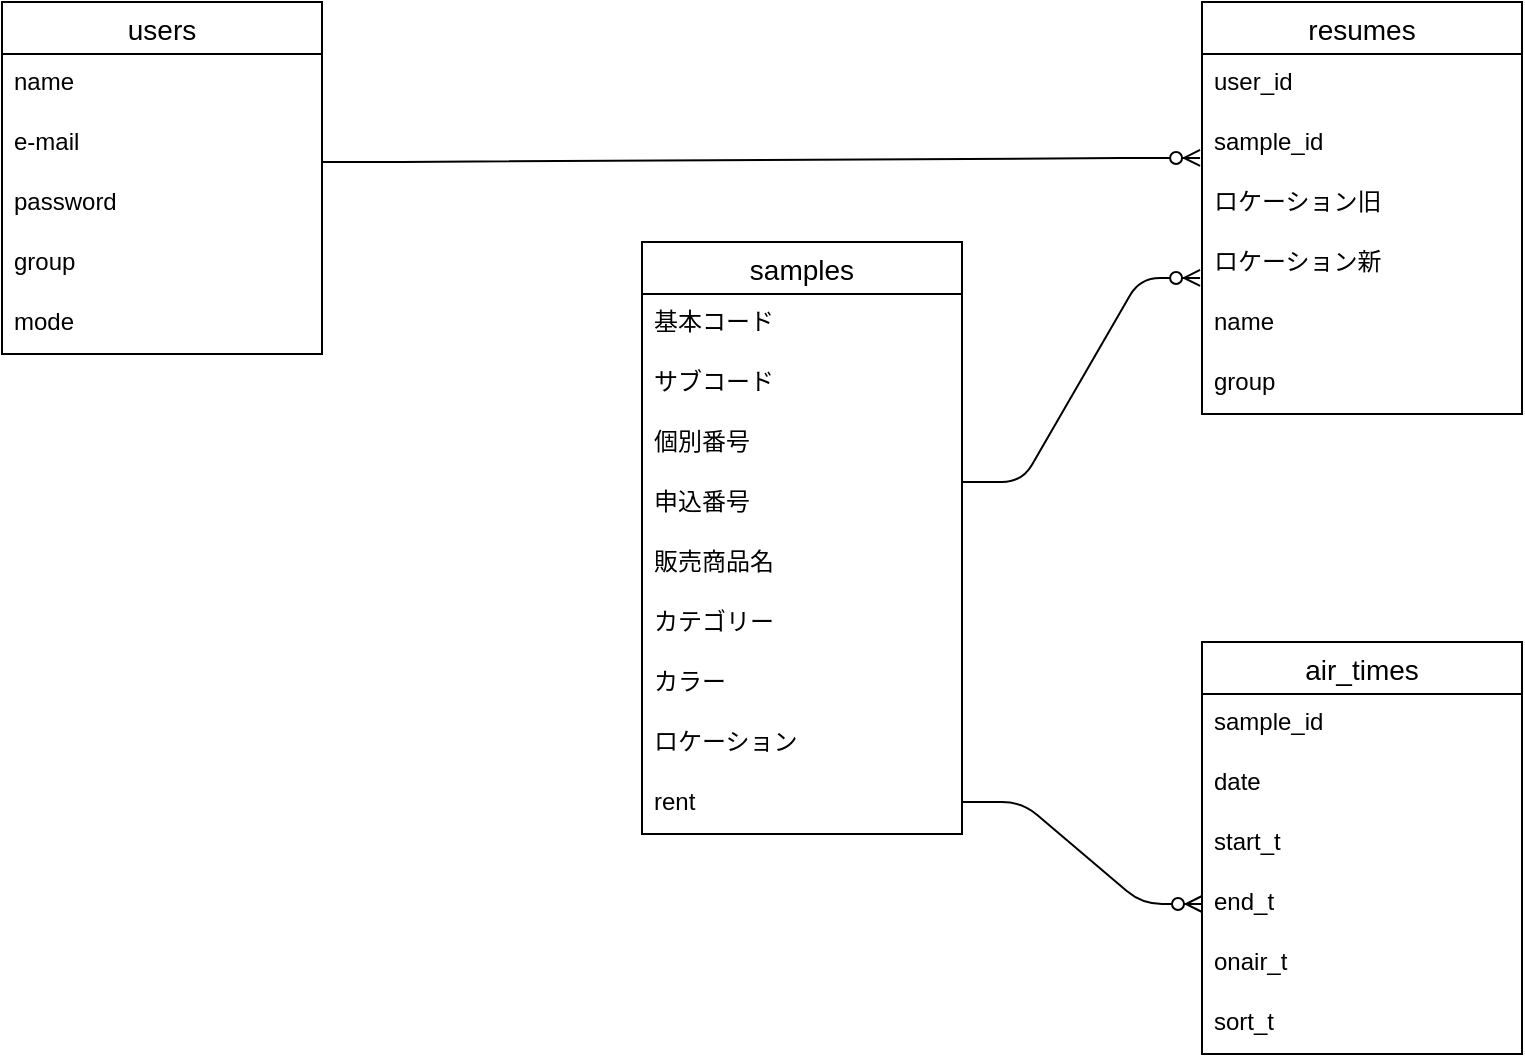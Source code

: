 <mxfile version="13.6.5">
    <diagram id="B_90u8P6B4O4JWauWyJ-" name="ページ1">
        <mxGraphModel dx="988" dy="697" grid="1" gridSize="10" guides="1" tooltips="1" connect="1" arrows="1" fold="1" page="1" pageScale="1" pageWidth="827" pageHeight="1169" math="0" shadow="0">
            <root>
                <mxCell id="0"/>
                <mxCell id="1" parent="0"/>
                <mxCell id="33" value="users" style="swimlane;fontStyle=0;childLayout=stackLayout;horizontal=1;startSize=26;horizontalStack=0;resizeParent=1;resizeParentMax=0;resizeLast=0;collapsible=1;marginBottom=0;align=center;fontSize=14;" parent="1" vertex="1">
                    <mxGeometry x="40" y="40" width="160" height="176" as="geometry">
                        <mxRectangle x="50" y="50" width="70" height="26" as="alternateBounds"/>
                    </mxGeometry>
                </mxCell>
                <mxCell id="34" value="name" style="text;strokeColor=none;fillColor=none;spacingLeft=4;spacingRight=4;overflow=hidden;rotatable=0;points=[[0,0.5],[1,0.5]];portConstraint=eastwest;fontSize=12;" parent="33" vertex="1">
                    <mxGeometry y="26" width="160" height="30" as="geometry"/>
                </mxCell>
                <mxCell id="35" value="e-mail" style="text;strokeColor=none;fillColor=none;spacingLeft=4;spacingRight=4;overflow=hidden;rotatable=0;points=[[0,0.5],[1,0.5]];portConstraint=eastwest;fontSize=12;" parent="33" vertex="1">
                    <mxGeometry y="56" width="160" height="30" as="geometry"/>
                </mxCell>
                <mxCell id="36" value="password&#10;&#10;" style="text;spacingLeft=4;spacingRight=4;overflow=hidden;rotatable=0;points=[[0,0.5],[1,0.5]];portConstraint=eastwest;fontSize=12;" parent="33" vertex="1">
                    <mxGeometry y="86" width="160" height="30" as="geometry"/>
                </mxCell>
                <mxCell id="73" value="group" style="text;spacingLeft=4;spacingRight=4;overflow=hidden;rotatable=0;points=[[0,0.5],[1,0.5]];portConstraint=eastwest;fontSize=12;" parent="33" vertex="1">
                    <mxGeometry y="116" width="160" height="30" as="geometry"/>
                </mxCell>
                <mxCell id="74" value="mode" style="text;spacingLeft=4;spacingRight=4;overflow=hidden;rotatable=0;points=[[0,0.5],[1,0.5]];portConstraint=eastwest;fontSize=12;" parent="33" vertex="1">
                    <mxGeometry y="146" width="160" height="30" as="geometry"/>
                </mxCell>
                <mxCell id="45" value="resumes" style="swimlane;fontStyle=0;childLayout=stackLayout;horizontal=1;startSize=26;horizontalStack=0;resizeParent=1;resizeParentMax=0;resizeLast=0;collapsible=1;marginBottom=0;align=center;fontSize=14;" parent="1" vertex="1">
                    <mxGeometry x="640" y="40" width="160" height="206" as="geometry"/>
                </mxCell>
                <mxCell id="46" value="user_id" style="text;strokeColor=none;fillColor=none;spacingLeft=4;spacingRight=4;overflow=hidden;rotatable=0;points=[[0,0.5],[1,0.5]];portConstraint=eastwest;fontSize=12;" parent="45" vertex="1">
                    <mxGeometry y="26" width="160" height="30" as="geometry"/>
                </mxCell>
                <mxCell id="100" value="sample_id" style="text;strokeColor=none;fillColor=none;spacingLeft=4;spacingRight=4;overflow=hidden;rotatable=0;points=[[0,0.5],[1,0.5]];portConstraint=eastwest;fontSize=12;" parent="45" vertex="1">
                    <mxGeometry y="56" width="160" height="30" as="geometry"/>
                </mxCell>
                <mxCell id="47" value="ロケーション旧" style="text;strokeColor=none;fillColor=none;spacingLeft=4;spacingRight=4;overflow=hidden;rotatable=0;points=[[0,0.5],[1,0.5]];portConstraint=eastwest;fontSize=12;" parent="45" vertex="1">
                    <mxGeometry y="86" width="160" height="30" as="geometry"/>
                </mxCell>
                <mxCell id="48" value="ロケーション新" style="text;strokeColor=none;fillColor=none;spacingLeft=4;spacingRight=4;overflow=hidden;rotatable=0;points=[[0,0.5],[1,0.5]];portConstraint=eastwest;fontSize=12;" parent="45" vertex="1">
                    <mxGeometry y="116" width="160" height="30" as="geometry"/>
                </mxCell>
                <mxCell id="89" value="name" style="text;strokeColor=none;fillColor=none;spacingLeft=4;spacingRight=4;overflow=hidden;rotatable=0;points=[[0,0.5],[1,0.5]];portConstraint=eastwest;fontSize=12;" parent="45" vertex="1">
                    <mxGeometry y="146" width="160" height="30" as="geometry"/>
                </mxCell>
                <mxCell id="90" value="group" style="text;strokeColor=none;fillColor=none;spacingLeft=4;spacingRight=4;overflow=hidden;rotatable=0;points=[[0,0.5],[1,0.5]];portConstraint=eastwest;fontSize=12;" parent="45" vertex="1">
                    <mxGeometry y="176" width="160" height="30" as="geometry"/>
                </mxCell>
                <mxCell id="37" value="samples" style="swimlane;fontStyle=0;childLayout=stackLayout;horizontal=1;startSize=26;horizontalStack=0;resizeParent=1;resizeParentMax=0;resizeLast=0;collapsible=1;marginBottom=0;align=center;fontSize=14;" parent="1" vertex="1">
                    <mxGeometry x="360" y="160" width="160" height="296" as="geometry"/>
                </mxCell>
                <mxCell id="38" value="基本コード" style="text;strokeColor=none;fillColor=none;spacingLeft=4;spacingRight=4;overflow=hidden;rotatable=0;points=[[0,0.5],[1,0.5]];portConstraint=eastwest;fontSize=12;" parent="37" vertex="1">
                    <mxGeometry y="26" width="160" height="30" as="geometry"/>
                </mxCell>
                <mxCell id="99" value="サブコード" style="text;strokeColor=none;fillColor=none;spacingLeft=4;spacingRight=4;overflow=hidden;rotatable=0;points=[[0,0.5],[1,0.5]];portConstraint=eastwest;fontSize=12;" parent="37" vertex="1">
                    <mxGeometry y="56" width="160" height="30" as="geometry"/>
                </mxCell>
                <mxCell id="39" value="個別番号" style="text;strokeColor=none;fillColor=none;spacingLeft=4;spacingRight=4;overflow=hidden;rotatable=0;points=[[0,0.5],[1,0.5]];portConstraint=eastwest;fontSize=12;" parent="37" vertex="1">
                    <mxGeometry y="86" width="160" height="30" as="geometry"/>
                </mxCell>
                <mxCell id="40" value="申込番号" style="text;strokeColor=none;fillColor=none;spacingLeft=4;spacingRight=4;overflow=hidden;rotatable=0;points=[[0,0.5],[1,0.5]];portConstraint=eastwest;fontSize=12;" parent="37" vertex="1">
                    <mxGeometry y="116" width="160" height="30" as="geometry"/>
                </mxCell>
                <mxCell id="76" value="販売商品名" style="text;strokeColor=none;fillColor=none;spacingLeft=4;spacingRight=4;overflow=hidden;rotatable=0;points=[[0,0.5],[1,0.5]];portConstraint=eastwest;fontSize=12;" parent="37" vertex="1">
                    <mxGeometry y="146" width="160" height="30" as="geometry"/>
                </mxCell>
                <mxCell id="77" value="カテゴリー" style="text;strokeColor=none;fillColor=none;spacingLeft=4;spacingRight=4;overflow=hidden;rotatable=0;points=[[0,0.5],[1,0.5]];portConstraint=eastwest;fontSize=12;" parent="37" vertex="1">
                    <mxGeometry y="176" width="160" height="30" as="geometry"/>
                </mxCell>
                <mxCell id="78" value="カラー" style="text;strokeColor=none;fillColor=none;spacingLeft=4;spacingRight=4;overflow=hidden;rotatable=0;points=[[0,0.5],[1,0.5]];portConstraint=eastwest;fontSize=12;" parent="37" vertex="1">
                    <mxGeometry y="206" width="160" height="30" as="geometry"/>
                </mxCell>
                <mxCell id="79" value="ロケーション" style="text;strokeColor=none;fillColor=none;spacingLeft=4;spacingRight=4;overflow=hidden;rotatable=0;points=[[0,0.5],[1,0.5]];portConstraint=eastwest;fontSize=12;" parent="37" vertex="1">
                    <mxGeometry y="236" width="160" height="30" as="geometry"/>
                </mxCell>
                <mxCell id="80" value="rent" style="text;strokeColor=none;fillColor=none;spacingLeft=4;spacingRight=4;overflow=hidden;rotatable=0;points=[[0,0.5],[1,0.5]];portConstraint=eastwest;fontSize=12;" parent="37" vertex="1">
                    <mxGeometry y="266" width="160" height="30" as="geometry"/>
                </mxCell>
                <mxCell id="103" value="" style="edgeStyle=entityRelationEdgeStyle;fontSize=12;html=1;endArrow=ERzeroToMany;endFill=1;entryX=-0.006;entryY=0.733;entryDx=0;entryDy=0;entryPerimeter=0;" edge="1" parent="1" target="100">
                    <mxGeometry width="100" height="100" relative="1" as="geometry">
                        <mxPoint x="200" y="120" as="sourcePoint"/>
                        <mxPoint x="300" y="20" as="targetPoint"/>
                    </mxGeometry>
                </mxCell>
                <mxCell id="105" value="" style="edgeStyle=entityRelationEdgeStyle;fontSize=12;html=1;endArrow=ERzeroToMany;endFill=1;entryX=-0.006;entryY=0.733;entryDx=0;entryDy=0;entryPerimeter=0;" edge="1" parent="1" target="48">
                    <mxGeometry width="100" height="100" relative="1" as="geometry">
                        <mxPoint x="520" y="280" as="sourcePoint"/>
                        <mxPoint x="620" y="180" as="targetPoint"/>
                    </mxGeometry>
                </mxCell>
                <mxCell id="41" value="air_times" style="swimlane;fontStyle=0;childLayout=stackLayout;horizontal=1;startSize=26;horizontalStack=0;resizeParent=1;resizeParentMax=0;resizeLast=0;collapsible=1;marginBottom=0;align=center;fontSize=14;" parent="1" vertex="1">
                    <mxGeometry x="640" y="360" width="160" height="206" as="geometry"/>
                </mxCell>
                <mxCell id="42" value="sample_id" style="text;strokeColor=none;fillColor=none;spacingLeft=4;spacingRight=4;overflow=hidden;rotatable=0;points=[[0,0.5],[1,0.5]];portConstraint=eastwest;fontSize=12;" parent="41" vertex="1">
                    <mxGeometry y="26" width="160" height="30" as="geometry"/>
                </mxCell>
                <mxCell id="94" value="date" style="text;strokeColor=none;fillColor=none;spacingLeft=4;spacingRight=4;overflow=hidden;rotatable=0;points=[[0,0.5],[1,0.5]];portConstraint=eastwest;fontSize=12;" parent="41" vertex="1">
                    <mxGeometry y="56" width="160" height="30" as="geometry"/>
                </mxCell>
                <mxCell id="107" value="start_t" style="text;strokeColor=none;fillColor=none;spacingLeft=4;spacingRight=4;overflow=hidden;rotatable=0;points=[[0,0.5],[1,0.5]];portConstraint=eastwest;fontSize=12;" vertex="1" parent="41">
                    <mxGeometry y="86" width="160" height="30" as="geometry"/>
                </mxCell>
                <mxCell id="108" value="end_t" style="text;strokeColor=none;fillColor=none;spacingLeft=4;spacingRight=4;overflow=hidden;rotatable=0;points=[[0,0.5],[1,0.5]];portConstraint=eastwest;fontSize=12;" vertex="1" parent="41">
                    <mxGeometry y="116" width="160" height="30" as="geometry"/>
                </mxCell>
                <mxCell id="109" value="onair_t" style="text;strokeColor=none;fillColor=none;spacingLeft=4;spacingRight=4;overflow=hidden;rotatable=0;points=[[0,0.5],[1,0.5]];portConstraint=eastwest;fontSize=12;" vertex="1" parent="41">
                    <mxGeometry y="146" width="160" height="30" as="geometry"/>
                </mxCell>
                <mxCell id="110" value="sort_t" style="text;strokeColor=none;fillColor=none;spacingLeft=4;spacingRight=4;overflow=hidden;rotatable=0;points=[[0,0.5],[1,0.5]];portConstraint=eastwest;fontSize=12;" vertex="1" parent="41">
                    <mxGeometry y="176" width="160" height="30" as="geometry"/>
                </mxCell>
                <mxCell id="112" value="" style="edgeStyle=entityRelationEdgeStyle;fontSize=12;html=1;endArrow=ERzeroToMany;endFill=1;entryX=0;entryY=0.5;entryDx=0;entryDy=0;" edge="1" parent="1" target="108">
                    <mxGeometry width="100" height="100" relative="1" as="geometry">
                        <mxPoint x="520" y="440" as="sourcePoint"/>
                        <mxPoint x="620" y="340" as="targetPoint"/>
                    </mxGeometry>
                </mxCell>
            </root>
        </mxGraphModel>
    </diagram>
</mxfile>